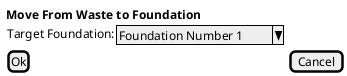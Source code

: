 @startsalt

{
<b>Move From Waste to Foundation
   { Target Foundation: | ^Foundation Number 1^ }
   [Ok]|[Cancel]
}

@endsalt